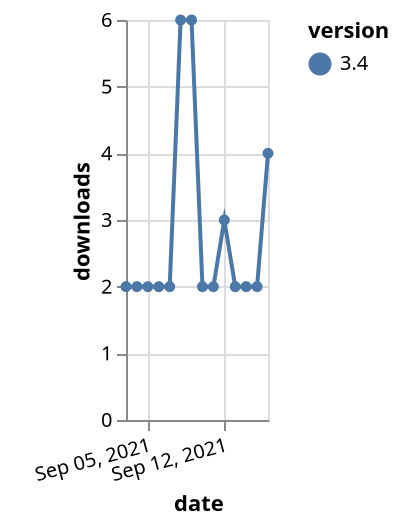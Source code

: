 {"$schema": "https://vega.github.io/schema/vega-lite/v5.json", "description": "A simple bar chart with embedded data.", "data": {"values": [{"date": "2021-09-03", "total": 14259, "delta": 2, "version": "3.4"}, {"date": "2021-09-04", "total": 14261, "delta": 2, "version": "3.4"}, {"date": "2021-09-05", "total": 14263, "delta": 2, "version": "3.4"}, {"date": "2021-09-06", "total": 14265, "delta": 2, "version": "3.4"}, {"date": "2021-09-07", "total": 14267, "delta": 2, "version": "3.4"}, {"date": "2021-09-08", "total": 14273, "delta": 6, "version": "3.4"}, {"date": "2021-09-09", "total": 14279, "delta": 6, "version": "3.4"}, {"date": "2021-09-10", "total": 14281, "delta": 2, "version": "3.4"}, {"date": "2021-09-11", "total": 14283, "delta": 2, "version": "3.4"}, {"date": "2021-09-12", "total": 14286, "delta": 3, "version": "3.4"}, {"date": "2021-09-13", "total": 14288, "delta": 2, "version": "3.4"}, {"date": "2021-09-14", "total": 14290, "delta": 2, "version": "3.4"}, {"date": "2021-09-15", "total": 14292, "delta": 2, "version": "3.4"}, {"date": "2021-09-16", "total": 14296, "delta": 4, "version": "3.4"}]}, "width": "container", "mark": {"type": "line", "point": {"filled": true}}, "encoding": {"x": {"field": "date", "type": "temporal", "timeUnit": "yearmonthdate", "title": "date", "axis": {"labelAngle": -15}}, "y": {"field": "delta", "type": "quantitative", "title": "downloads"}, "color": {"field": "version", "type": "nominal"}, "tooltip": {"field": "delta"}}}